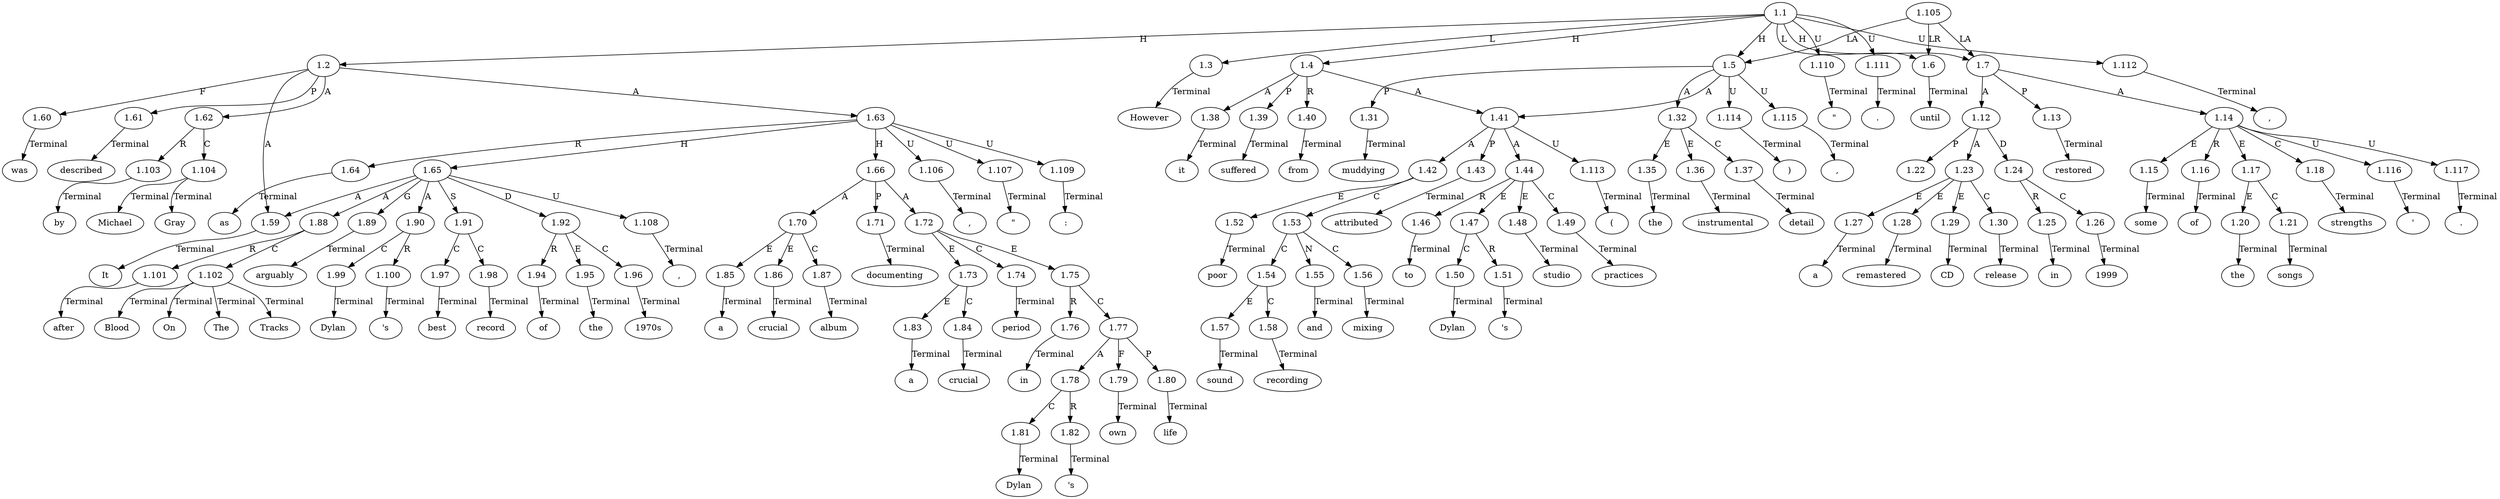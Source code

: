 // Graph
digraph {
	0.1 [label=It ordering=out]
	0.10 [label=after ordering=out]
	0.11 [label=Blood ordering=out]
	0.12 [label=On ordering=out]
	0.13 [label=The ordering=out]
	0.14 [label=Tracks ordering=out]
	0.15 [label="," ordering=out]
	0.16 [label=arguably ordering=out]
	0.17 [label=Dylan ordering=out]
	0.18 [label="'s" ordering=out]
	0.19 [label=best ordering=out]
	0.2 [label=was ordering=out]
	0.20 [label=record ordering=out]
	0.21 [label=of ordering=out]
	0.22 [label=the ordering=out]
	0.23 [label="1970s" ordering=out]
	0.24 [label=":" ordering=out]
	0.25 [label=a ordering=out]
	0.26 [label=crucial ordering=out]
	0.27 [label=album ordering=out]
	0.28 [label=documenting ordering=out]
	0.29 [label=a ordering=out]
	0.3 [label=described ordering=out]
	0.30 [label=crucial ordering=out]
	0.31 [label=period ordering=out]
	0.32 [label=in ordering=out]
	0.33 [label=Dylan ordering=out]
	0.34 [label="'s" ordering=out]
	0.35 [label=own ordering=out]
	0.36 [label=life ordering=out]
	0.37 [label="\"" ordering=out]
	0.38 [label="." ordering=out]
	0.39 [label=However ordering=out]
	0.4 [label=by ordering=out]
	0.40 [label="," ordering=out]
	0.41 [label=it ordering=out]
	0.42 [label=suffered ordering=out]
	0.43 [label=from ordering=out]
	0.44 [label=poor ordering=out]
	0.45 [label=sound ordering=out]
	0.46 [label=recording ordering=out]
	0.47 [label=and ordering=out]
	0.48 [label=mixing ordering=out]
	0.49 [label="(" ordering=out]
	0.5 [label=Michael ordering=out]
	0.50 [label=attributed ordering=out]
	0.51 [label=to ordering=out]
	0.52 [label=Dylan ordering=out]
	0.53 [label="'s" ordering=out]
	0.54 [label=studio ordering=out]
	0.55 [label=practices ordering=out]
	0.56 [label=")" ordering=out]
	0.57 [label="," ordering=out]
	0.58 [label=muddying ordering=out]
	0.59 [label=the ordering=out]
	0.6 [label=Gray ordering=out]
	0.60 [label=instrumental ordering=out]
	0.61 [label=detail ordering=out]
	0.62 [label=until ordering=out]
	0.63 [label=a ordering=out]
	0.64 [label=remastered ordering=out]
	0.65 [label=CD ordering=out]
	0.66 [label=release ordering=out]
	0.67 [label=in ordering=out]
	0.68 [label=1999 ordering=out]
	0.69 [label=restored ordering=out]
	0.7 [label=as ordering=out]
	0.70 [label=some ordering=out]
	0.71 [label=of ordering=out]
	0.72 [label=the ordering=out]
	0.73 [label=songs ordering=out]
	0.74 [label="'" ordering=out]
	0.75 [label=strengths ordering=out]
	0.76 [label="." ordering=out]
	0.8 [label="," ordering=out]
	0.9 [label="\"" ordering=out]
	1.1 [label=1.1 ordering=out]
	1.2 [label=1.2 ordering=out]
	1.3 [label=1.3 ordering=out]
	1.4 [label=1.4 ordering=out]
	1.5 [label=1.5 ordering=out]
	1.6 [label=1.6 ordering=out]
	1.7 [label=1.7 ordering=out]
	1.12 [label=1.12 ordering=out]
	1.13 [label=1.13 ordering=out]
	1.14 [label=1.14 ordering=out]
	1.15 [label=1.15 ordering=out]
	1.16 [label=1.16 ordering=out]
	1.17 [label=1.17 ordering=out]
	1.18 [label=1.18 ordering=out]
	1.20 [label=1.20 ordering=out]
	1.21 [label=1.21 ordering=out]
	1.22 [label=1.22 ordering=out]
	1.23 [label=1.23 ordering=out]
	1.24 [label=1.24 ordering=out]
	1.25 [label=1.25 ordering=out]
	1.26 [label=1.26 ordering=out]
	1.27 [label=1.27 ordering=out]
	1.28 [label=1.28 ordering=out]
	1.29 [label=1.29 ordering=out]
	1.30 [label=1.30 ordering=out]
	1.31 [label=1.31 ordering=out]
	1.32 [label=1.32 ordering=out]
	1.35 [label=1.35 ordering=out]
	1.36 [label=1.36 ordering=out]
	1.37 [label=1.37 ordering=out]
	1.38 [label=1.38 ordering=out]
	1.39 [label=1.39 ordering=out]
	1.40 [label=1.40 ordering=out]
	1.41 [label=1.41 ordering=out]
	1.42 [label=1.42 ordering=out]
	1.43 [label=1.43 ordering=out]
	1.44 [label=1.44 ordering=out]
	1.46 [label=1.46 ordering=out]
	1.47 [label=1.47 ordering=out]
	1.48 [label=1.48 ordering=out]
	1.49 [label=1.49 ordering=out]
	1.50 [label=1.50 ordering=out]
	1.51 [label=1.51 ordering=out]
	1.52 [label=1.52 ordering=out]
	1.53 [label=1.53 ordering=out]
	1.54 [label=1.54 ordering=out]
	1.55 [label=1.55 ordering=out]
	1.56 [label=1.56 ordering=out]
	1.57 [label=1.57 ordering=out]
	1.58 [label=1.58 ordering=out]
	1.59 [label=1.59 ordering=out]
	1.60 [label=1.60 ordering=out]
	1.61 [label=1.61 ordering=out]
	1.62 [label=1.62 ordering=out]
	1.63 [label=1.63 ordering=out]
	1.64 [label=1.64 ordering=out]
	1.65 [label=1.65 ordering=out]
	1.66 [label=1.66 ordering=out]
	1.70 [label=1.70 ordering=out]
	1.71 [label=1.71 ordering=out]
	1.72 [label=1.72 ordering=out]
	1.73 [label=1.73 ordering=out]
	1.74 [label=1.74 ordering=out]
	1.75 [label=1.75 ordering=out]
	1.76 [label=1.76 ordering=out]
	1.77 [label=1.77 ordering=out]
	1.78 [label=1.78 ordering=out]
	1.79 [label=1.79 ordering=out]
	1.80 [label=1.80 ordering=out]
	1.81 [label=1.81 ordering=out]
	1.82 [label=1.82 ordering=out]
	1.83 [label=1.83 ordering=out]
	1.84 [label=1.84 ordering=out]
	1.85 [label=1.85 ordering=out]
	1.86 [label=1.86 ordering=out]
	1.87 [label=1.87 ordering=out]
	1.88 [label=1.88 ordering=out]
	1.89 [label=1.89 ordering=out]
	1.90 [label=1.90 ordering=out]
	1.91 [label=1.91 ordering=out]
	1.92 [label=1.92 ordering=out]
	1.94 [label=1.94 ordering=out]
	1.95 [label=1.95 ordering=out]
	1.96 [label=1.96 ordering=out]
	1.97 [label=1.97 ordering=out]
	1.98 [label=1.98 ordering=out]
	1.99 [label=1.99 ordering=out]
	1.100 [label=1.100 ordering=out]
	1.101 [label=1.101 ordering=out]
	1.102 [label=1.102 ordering=out]
	1.103 [label=1.103 ordering=out]
	1.104 [label=1.104 ordering=out]
	1.105 [label=1.105 ordering=out]
	1.106 [label=1.106 ordering=out]
	1.107 [label=1.107 ordering=out]
	1.108 [label=1.108 ordering=out]
	1.109 [label=1.109 ordering=out]
	1.110 [label=1.110 ordering=out]
	1.111 [label=1.111 ordering=out]
	1.112 [label=1.112 ordering=out]
	1.113 [label=1.113 ordering=out]
	1.114 [label=1.114 ordering=out]
	1.115 [label=1.115 ordering=out]
	1.116 [label=1.116 ordering=out]
	1.117 [label=1.117 ordering=out]
	1.1 -> 1.2 [label=H ordering=out]
	1.1 -> 1.3 [label=L ordering=out]
	1.1 -> 1.4 [label=H ordering=out]
	1.1 -> 1.5 [label=H ordering=out]
	1.1 -> 1.6 [label=L ordering=out]
	1.1 -> 1.7 [label=H ordering=out]
	1.1 -> 1.110 [label=U ordering=out]
	1.1 -> 1.111 [label=U ordering=out]
	1.1 -> 1.112 [label=U ordering=out]
	1.2 -> 1.59 [label=A ordering=out]
	1.2 -> 1.60 [label=F ordering=out]
	1.2 -> 1.61 [label=P ordering=out]
	1.2 -> 1.62 [label=A ordering=out]
	1.2 -> 1.63 [label=A ordering=out]
	1.3 -> 0.39 [label=Terminal ordering=out]
	1.4 -> 1.38 [label=A ordering=out]
	1.4 -> 1.39 [label=P ordering=out]
	1.4 -> 1.40 [label=R ordering=out]
	1.4 -> 1.41 [label=A ordering=out]
	1.5 -> 1.31 [label=P ordering=out]
	1.5 -> 1.32 [label=A ordering=out]
	1.5 -> 1.41 [label=A ordering=out]
	1.5 -> 1.114 [label=U ordering=out]
	1.5 -> 1.115 [label=U ordering=out]
	1.6 -> 0.62 [label=Terminal ordering=out]
	1.7 -> 1.12 [label=A ordering=out]
	1.7 -> 1.13 [label=P ordering=out]
	1.7 -> 1.14 [label=A ordering=out]
	1.12 -> 1.22 [label=P ordering=out]
	1.12 -> 1.23 [label=A ordering=out]
	1.12 -> 1.24 [label=D ordering=out]
	1.13 -> 0.69 [label=Terminal ordering=out]
	1.14 -> 1.15 [label=E ordering=out]
	1.14 -> 1.16 [label=R ordering=out]
	1.14 -> 1.17 [label=E ordering=out]
	1.14 -> 1.18 [label=C ordering=out]
	1.14 -> 1.116 [label=U ordering=out]
	1.14 -> 1.117 [label=U ordering=out]
	1.15 -> 0.70 [label=Terminal ordering=out]
	1.16 -> 0.71 [label=Terminal ordering=out]
	1.17 -> 1.20 [label=E ordering=out]
	1.17 -> 1.21 [label=C ordering=out]
	1.18 -> 0.75 [label=Terminal ordering=out]
	1.20 -> 0.72 [label=Terminal ordering=out]
	1.21 -> 0.73 [label=Terminal ordering=out]
	1.23 -> 1.27 [label=E ordering=out]
	1.23 -> 1.28 [label=E ordering=out]
	1.23 -> 1.29 [label=E ordering=out]
	1.23 -> 1.30 [label=C ordering=out]
	1.24 -> 1.25 [label=R ordering=out]
	1.24 -> 1.26 [label=C ordering=out]
	1.25 -> 0.67 [label=Terminal ordering=out]
	1.26 -> 0.68 [label=Terminal ordering=out]
	1.27 -> 0.63 [label=Terminal ordering=out]
	1.28 -> 0.64 [label=Terminal ordering=out]
	1.29 -> 0.65 [label=Terminal ordering=out]
	1.30 -> 0.66 [label=Terminal ordering=out]
	1.31 -> 0.58 [label=Terminal ordering=out]
	1.32 -> 1.35 [label=E ordering=out]
	1.32 -> 1.36 [label=E ordering=out]
	1.32 -> 1.37 [label=C ordering=out]
	1.35 -> 0.59 [label=Terminal ordering=out]
	1.36 -> 0.60 [label=Terminal ordering=out]
	1.37 -> 0.61 [label=Terminal ordering=out]
	1.38 -> 0.41 [label=Terminal ordering=out]
	1.39 -> 0.42 [label=Terminal ordering=out]
	1.40 -> 0.43 [label=Terminal ordering=out]
	1.41 -> 1.42 [label=A ordering=out]
	1.41 -> 1.43 [label=P ordering=out]
	1.41 -> 1.44 [label=A ordering=out]
	1.41 -> 1.113 [label=U ordering=out]
	1.42 -> 1.52 [label=E ordering=out]
	1.42 -> 1.53 [label=C ordering=out]
	1.43 -> 0.50 [label=Terminal ordering=out]
	1.44 -> 1.46 [label=R ordering=out]
	1.44 -> 1.47 [label=E ordering=out]
	1.44 -> 1.48 [label=E ordering=out]
	1.44 -> 1.49 [label=C ordering=out]
	1.46 -> 0.51 [label=Terminal ordering=out]
	1.47 -> 1.50 [label=C ordering=out]
	1.47 -> 1.51 [label=R ordering=out]
	1.48 -> 0.54 [label=Terminal ordering=out]
	1.49 -> 0.55 [label=Terminal ordering=out]
	1.50 -> 0.52 [label=Terminal ordering=out]
	1.51 -> 0.53 [label=Terminal ordering=out]
	1.52 -> 0.44 [label=Terminal ordering=out]
	1.53 -> 1.54 [label=C ordering=out]
	1.53 -> 1.55 [label=N ordering=out]
	1.53 -> 1.56 [label=C ordering=out]
	1.54 -> 1.57 [label=E ordering=out]
	1.54 -> 1.58 [label=C ordering=out]
	1.55 -> 0.47 [label=Terminal ordering=out]
	1.56 -> 0.48 [label=Terminal ordering=out]
	1.57 -> 0.45 [label=Terminal ordering=out]
	1.58 -> 0.46 [label=Terminal ordering=out]
	1.59 -> 0.1 [label=Terminal ordering=out]
	1.60 -> 0.2 [label=Terminal ordering=out]
	1.61 -> 0.3 [label=Terminal ordering=out]
	1.62 -> 1.103 [label=R ordering=out]
	1.62 -> 1.104 [label=C ordering=out]
	1.63 -> 1.64 [label=R ordering=out]
	1.63 -> 1.65 [label=H ordering=out]
	1.63 -> 1.66 [label=H ordering=out]
	1.63 -> 1.106 [label=U ordering=out]
	1.63 -> 1.107 [label=U ordering=out]
	1.63 -> 1.109 [label=U ordering=out]
	1.64 -> 0.7 [label=Terminal ordering=out]
	1.65 -> 1.59 [label=A ordering=out]
	1.65 -> 1.88 [label=A ordering=out]
	1.65 -> 1.89 [label=G ordering=out]
	1.65 -> 1.90 [label=A ordering=out]
	1.65 -> 1.91 [label=S ordering=out]
	1.65 -> 1.92 [label=D ordering=out]
	1.65 -> 1.108 [label=U ordering=out]
	1.66 -> 1.70 [label=A ordering=out]
	1.66 -> 1.71 [label=P ordering=out]
	1.66 -> 1.72 [label=A ordering=out]
	1.70 -> 1.85 [label=E ordering=out]
	1.70 -> 1.86 [label=E ordering=out]
	1.70 -> 1.87 [label=C ordering=out]
	1.71 -> 0.28 [label=Terminal ordering=out]
	1.72 -> 1.73 [label=E ordering=out]
	1.72 -> 1.74 [label=C ordering=out]
	1.72 -> 1.75 [label=E ordering=out]
	1.73 -> 1.83 [label=E ordering=out]
	1.73 -> 1.84 [label=C ordering=out]
	1.74 -> 0.31 [label=Terminal ordering=out]
	1.75 -> 1.76 [label=R ordering=out]
	1.75 -> 1.77 [label=C ordering=out]
	1.76 -> 0.32 [label=Terminal ordering=out]
	1.77 -> 1.78 [label=A ordering=out]
	1.77 -> 1.79 [label=F ordering=out]
	1.77 -> 1.80 [label=P ordering=out]
	1.78 -> 1.81 [label=C ordering=out]
	1.78 -> 1.82 [label=R ordering=out]
	1.79 -> 0.35 [label=Terminal ordering=out]
	1.80 -> 0.36 [label=Terminal ordering=out]
	1.81 -> 0.33 [label=Terminal ordering=out]
	1.82 -> 0.34 [label=Terminal ordering=out]
	1.83 -> 0.29 [label=Terminal ordering=out]
	1.84 -> 0.30 [label=Terminal ordering=out]
	1.85 -> 0.25 [label=Terminal ordering=out]
	1.86 -> 0.26 [label=Terminal ordering=out]
	1.87 -> 0.27 [label=Terminal ordering=out]
	1.88 -> 1.101 [label=R ordering=out]
	1.88 -> 1.102 [label=C ordering=out]
	1.89 -> 0.16 [label=Terminal ordering=out]
	1.90 -> 1.99 [label=C ordering=out]
	1.90 -> 1.100 [label=R ordering=out]
	1.91 -> 1.97 [label=C ordering=out]
	1.91 -> 1.98 [label=C ordering=out]
	1.92 -> 1.94 [label=R ordering=out]
	1.92 -> 1.95 [label=E ordering=out]
	1.92 -> 1.96 [label=C ordering=out]
	1.94 -> 0.21 [label=Terminal ordering=out]
	1.95 -> 0.22 [label=Terminal ordering=out]
	1.96 -> 0.23 [label=Terminal ordering=out]
	1.97 -> 0.19 [label=Terminal ordering=out]
	1.98 -> 0.20 [label=Terminal ordering=out]
	1.99 -> 0.17 [label=Terminal ordering=out]
	1.100 -> 0.18 [label=Terminal ordering=out]
	1.101 -> 0.10 [label=Terminal ordering=out]
	1.102 -> 0.11 [label=Terminal ordering=out]
	1.102 -> 0.12 [label=Terminal ordering=out]
	1.102 -> 0.13 [label=Terminal ordering=out]
	1.102 -> 0.14 [label=Terminal ordering=out]
	1.103 -> 0.4 [label=Terminal ordering=out]
	1.104 -> 0.5 [label=Terminal ordering=out]
	1.104 -> 0.6 [label=Terminal ordering=out]
	1.105 -> 1.5 [label=LA ordering=out]
	1.105 -> 1.6 [label=LR ordering=out]
	1.105 -> 1.7 [label=LA ordering=out]
	1.106 -> 0.8 [label=Terminal ordering=out]
	1.107 -> 0.9 [label=Terminal ordering=out]
	1.108 -> 0.15 [label=Terminal ordering=out]
	1.109 -> 0.24 [label=Terminal ordering=out]
	1.110 -> 0.37 [label=Terminal ordering=out]
	1.111 -> 0.38 [label=Terminal ordering=out]
	1.112 -> 0.40 [label=Terminal ordering=out]
	1.113 -> 0.49 [label=Terminal ordering=out]
	1.114 -> 0.56 [label=Terminal ordering=out]
	1.115 -> 0.57 [label=Terminal ordering=out]
	1.116 -> 0.74 [label=Terminal ordering=out]
	1.117 -> 0.76 [label=Terminal ordering=out]
}
